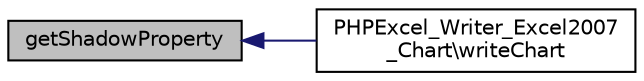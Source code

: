 digraph "getShadowProperty"
{
  edge [fontname="Helvetica",fontsize="10",labelfontname="Helvetica",labelfontsize="10"];
  node [fontname="Helvetica",fontsize="10",shape=record];
  rankdir="LR";
  Node36 [label="getShadowProperty",height=0.2,width=0.4,color="black", fillcolor="grey75", style="filled", fontcolor="black"];
  Node36 -> Node37 [dir="back",color="midnightblue",fontsize="10",style="solid",fontname="Helvetica"];
  Node37 [label="PHPExcel_Writer_Excel2007\l_Chart\\writeChart",height=0.2,width=0.4,color="black", fillcolor="white", style="filled",URL="$class_p_h_p_excel___writer___excel2007___chart.html#a1357cd7f946c0d463cea7efb61c029e3"];
}
